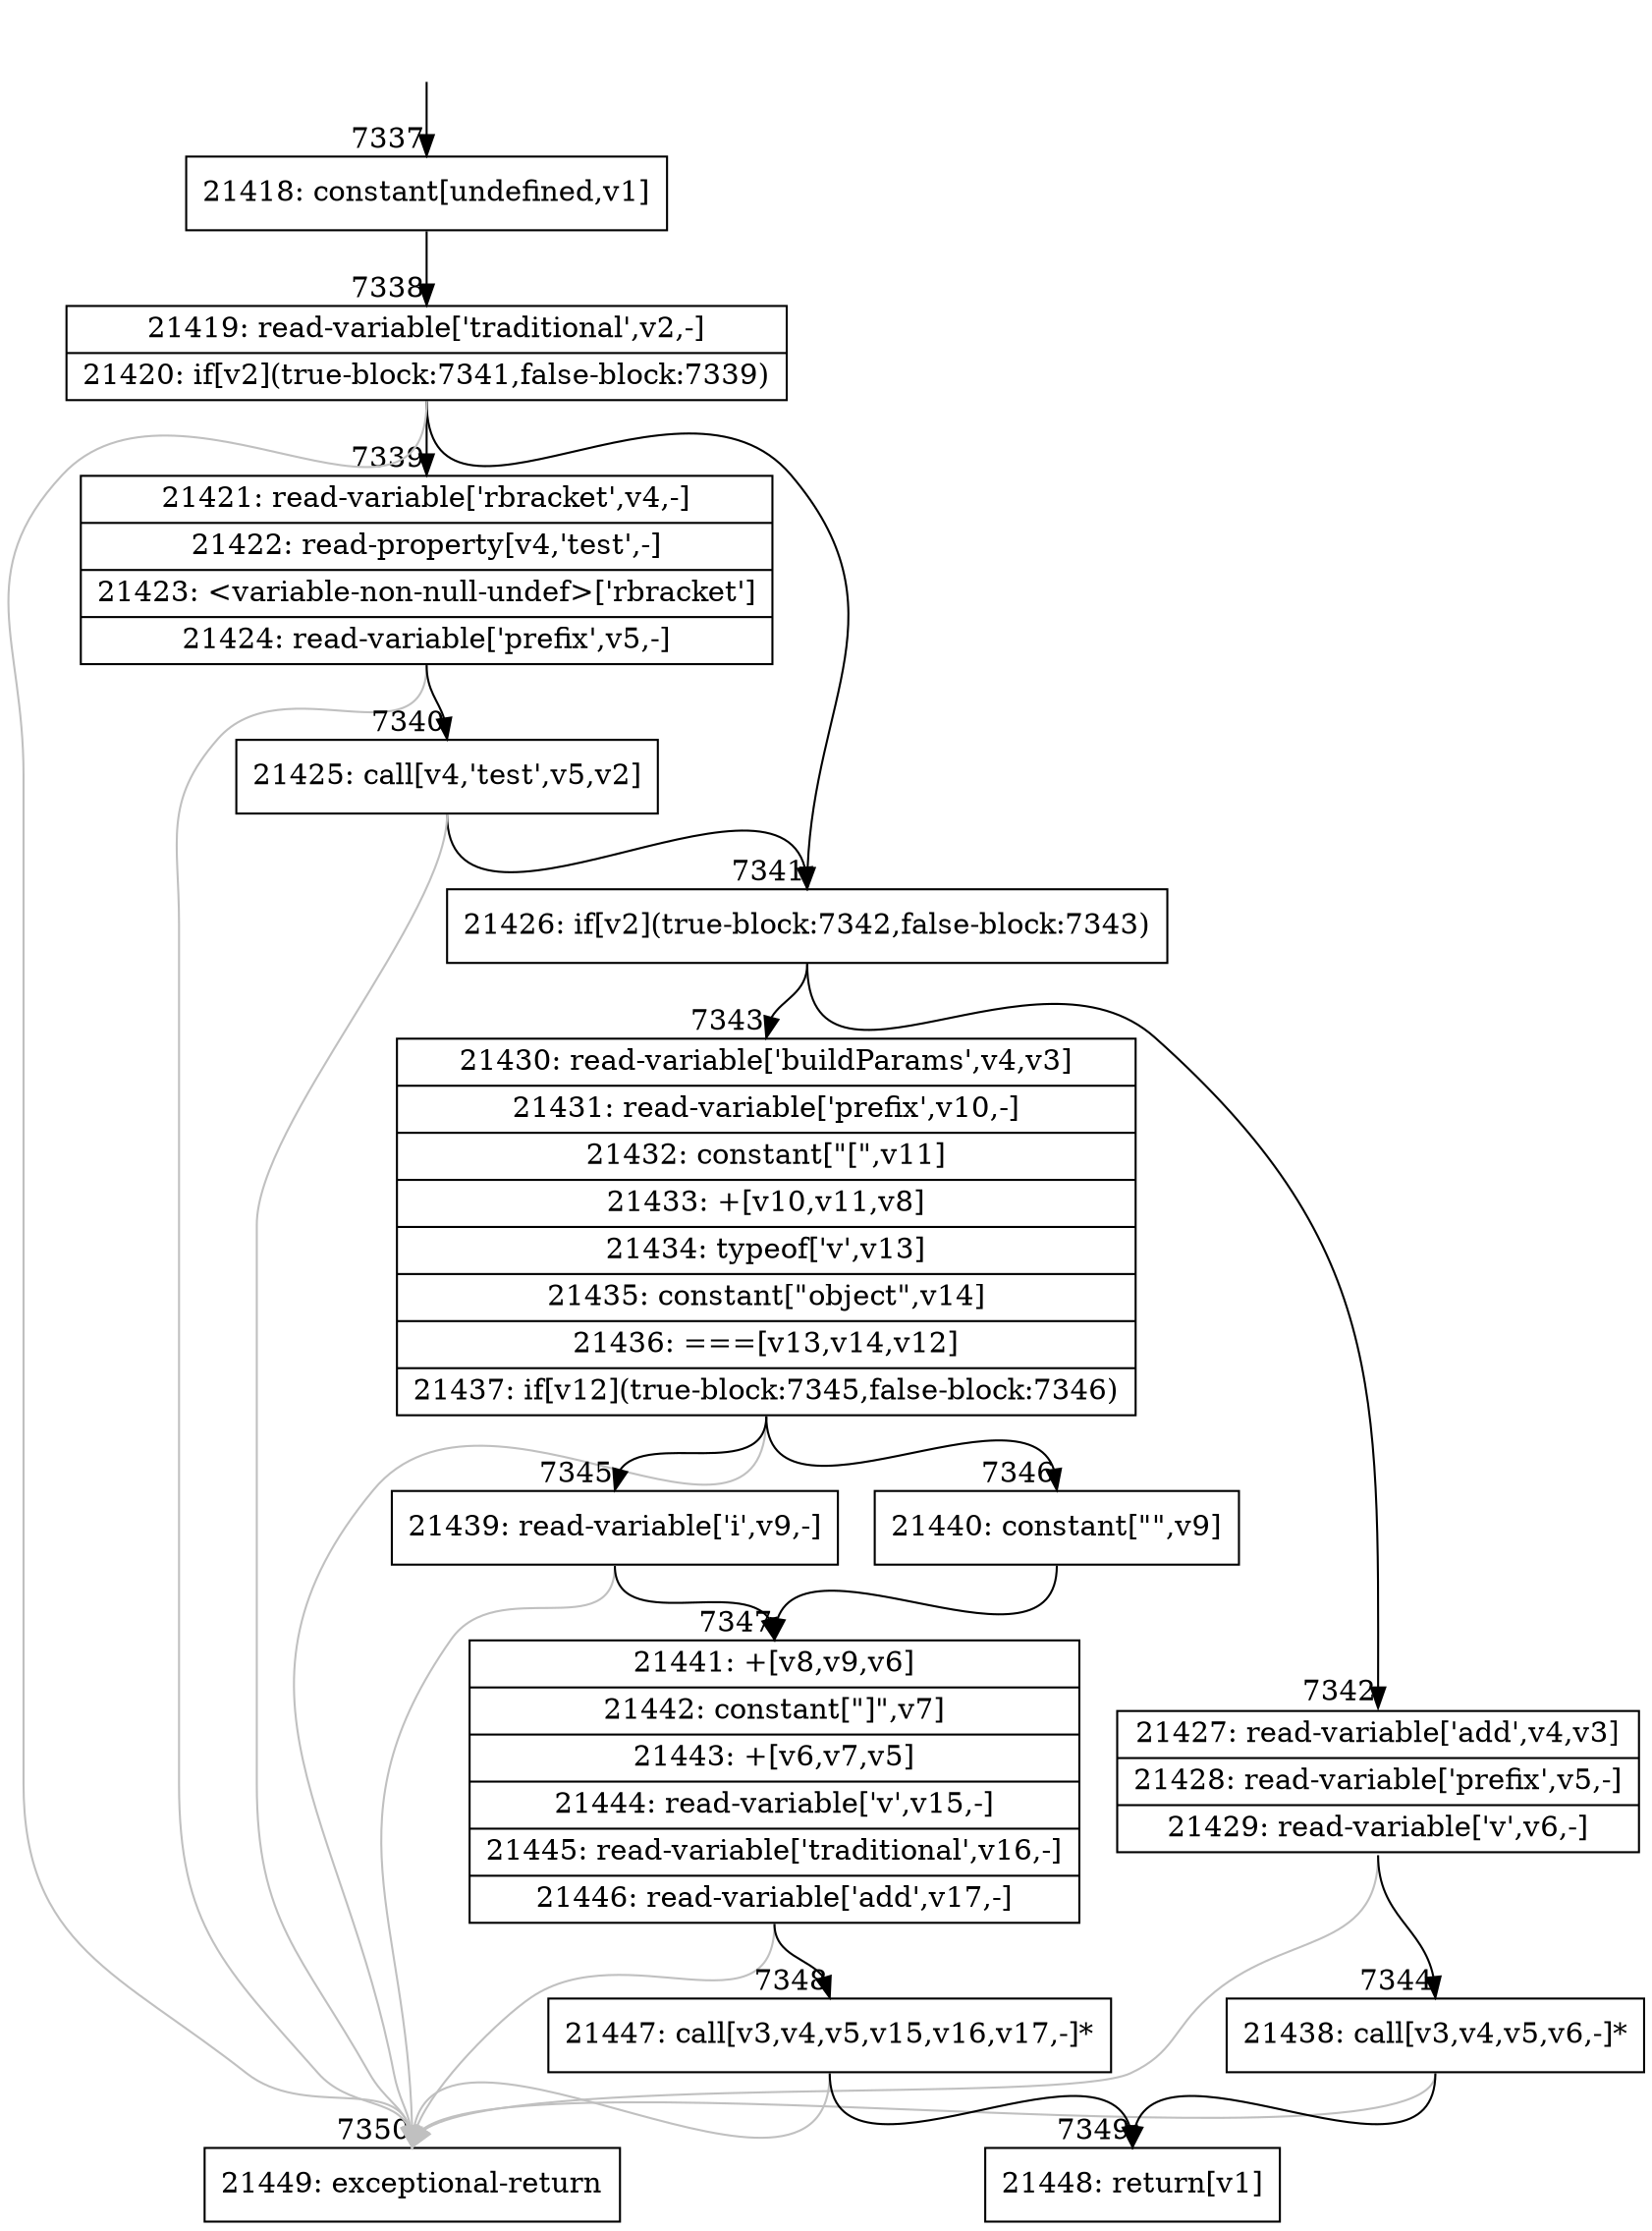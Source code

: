 digraph {
rankdir="TD"
BB_entry463[shape=none,label=""];
BB_entry463 -> BB7337 [tailport=s, headport=n, headlabel="    7337"]
BB7337 [shape=record label="{21418: constant[undefined,v1]}" ] 
BB7337 -> BB7338 [tailport=s, headport=n, headlabel="      7338"]
BB7338 [shape=record label="{21419: read-variable['traditional',v2,-]|21420: if[v2](true-block:7341,false-block:7339)}" ] 
BB7338 -> BB7341 [tailport=s, headport=n, headlabel="      7341"]
BB7338 -> BB7339 [tailport=s, headport=n, headlabel="      7339"]
BB7338 -> BB7350 [tailport=s, headport=n, color=gray, headlabel="      7350"]
BB7339 [shape=record label="{21421: read-variable['rbracket',v4,-]|21422: read-property[v4,'test',-]|21423: \<variable-non-null-undef\>['rbracket']|21424: read-variable['prefix',v5,-]}" ] 
BB7339 -> BB7340 [tailport=s, headport=n, headlabel="      7340"]
BB7339 -> BB7350 [tailport=s, headport=n, color=gray]
BB7340 [shape=record label="{21425: call[v4,'test',v5,v2]}" ] 
BB7340 -> BB7341 [tailport=s, headport=n]
BB7340 -> BB7350 [tailport=s, headport=n, color=gray]
BB7341 [shape=record label="{21426: if[v2](true-block:7342,false-block:7343)}" ] 
BB7341 -> BB7342 [tailport=s, headport=n, headlabel="      7342"]
BB7341 -> BB7343 [tailport=s, headport=n, headlabel="      7343"]
BB7342 [shape=record label="{21427: read-variable['add',v4,v3]|21428: read-variable['prefix',v5,-]|21429: read-variable['v',v6,-]}" ] 
BB7342 -> BB7344 [tailport=s, headport=n, headlabel="      7344"]
BB7342 -> BB7350 [tailport=s, headport=n, color=gray]
BB7343 [shape=record label="{21430: read-variable['buildParams',v4,v3]|21431: read-variable['prefix',v10,-]|21432: constant[\"[\",v11]|21433: +[v10,v11,v8]|21434: typeof['v',v13]|21435: constant[\"object\",v14]|21436: ===[v13,v14,v12]|21437: if[v12](true-block:7345,false-block:7346)}" ] 
BB7343 -> BB7345 [tailport=s, headport=n, headlabel="      7345"]
BB7343 -> BB7346 [tailport=s, headport=n, headlabel="      7346"]
BB7343 -> BB7350 [tailport=s, headport=n, color=gray]
BB7344 [shape=record label="{21438: call[v3,v4,v5,v6,-]*}" ] 
BB7344 -> BB7349 [tailport=s, headport=n, headlabel="      7349"]
BB7344 -> BB7350 [tailport=s, headport=n, color=gray]
BB7345 [shape=record label="{21439: read-variable['i',v9,-]}" ] 
BB7345 -> BB7347 [tailport=s, headport=n, headlabel="      7347"]
BB7345 -> BB7350 [tailport=s, headport=n, color=gray]
BB7346 [shape=record label="{21440: constant[\"\",v9]}" ] 
BB7346 -> BB7347 [tailport=s, headport=n]
BB7347 [shape=record label="{21441: +[v8,v9,v6]|21442: constant[\"]\",v7]|21443: +[v6,v7,v5]|21444: read-variable['v',v15,-]|21445: read-variable['traditional',v16,-]|21446: read-variable['add',v17,-]}" ] 
BB7347 -> BB7348 [tailport=s, headport=n, headlabel="      7348"]
BB7347 -> BB7350 [tailport=s, headport=n, color=gray]
BB7348 [shape=record label="{21447: call[v3,v4,v5,v15,v16,v17,-]*}" ] 
BB7348 -> BB7349 [tailport=s, headport=n]
BB7348 -> BB7350 [tailport=s, headport=n, color=gray]
BB7349 [shape=record label="{21448: return[v1]}" ] 
BB7350 [shape=record label="{21449: exceptional-return}" ] 
}
